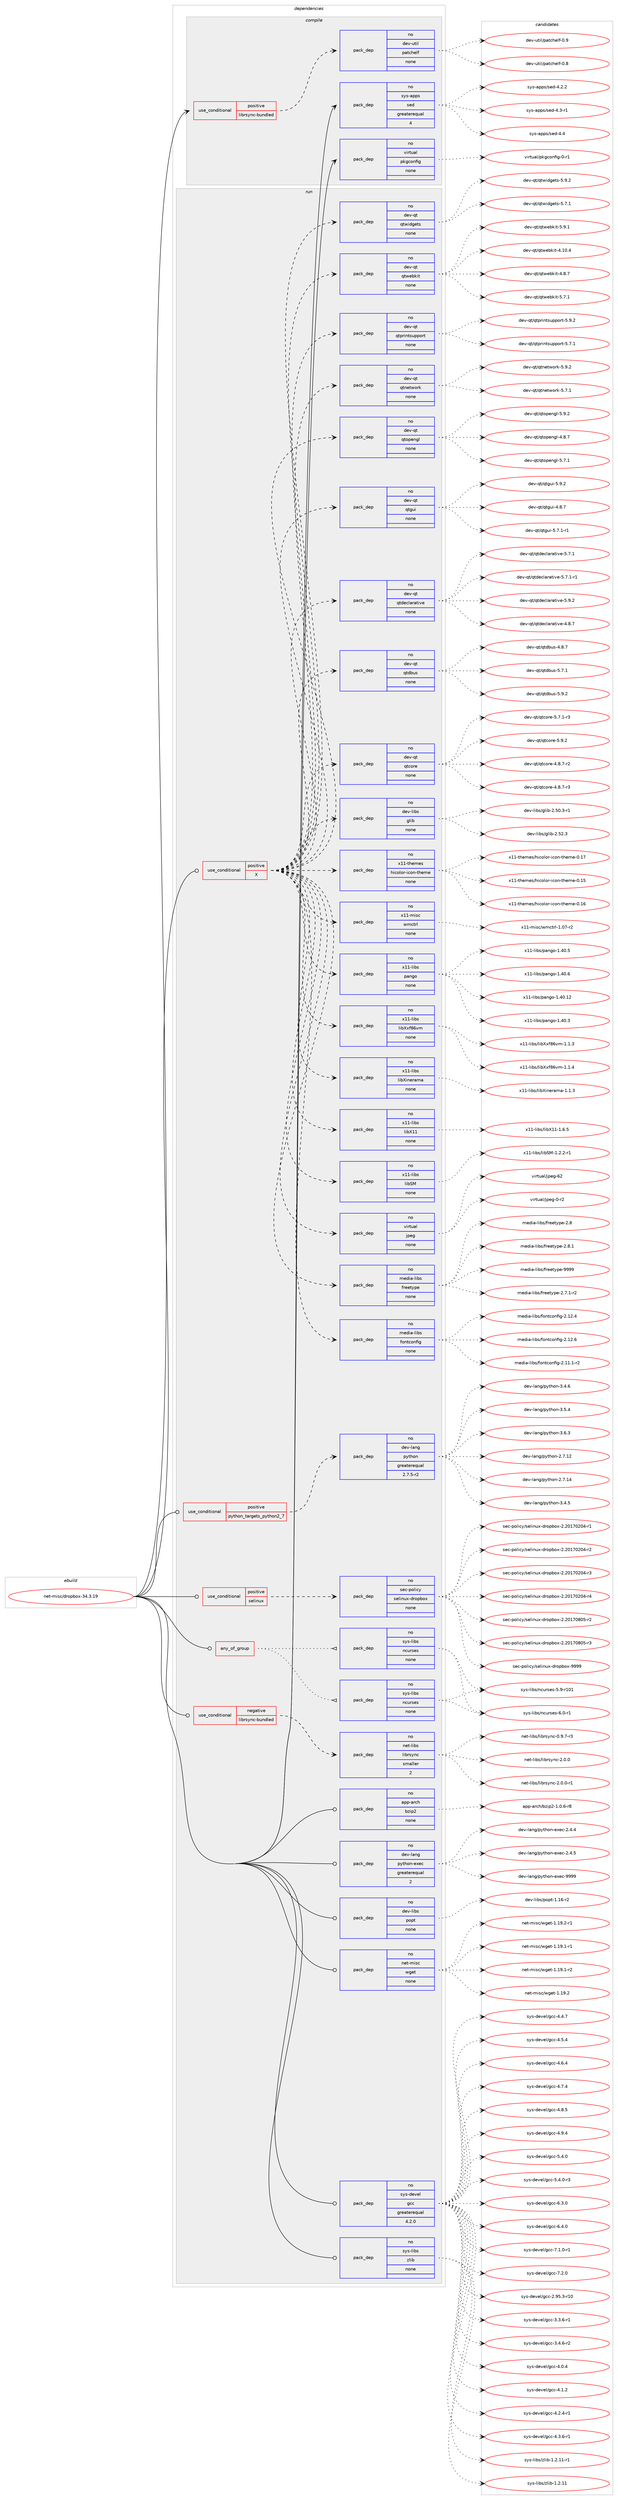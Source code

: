 digraph prolog {

# *************
# Graph options
# *************

newrank=true;
concentrate=true;
compound=true;
graph [rankdir=LR,fontname=Helvetica,fontsize=10,ranksep=1.5];#, ranksep=2.5, nodesep=0.2];
edge  [arrowhead=vee];
node  [fontname=Helvetica,fontsize=10];

# **********
# The ebuild
# **********

subgraph cluster_leftcol {
color=gray;
rank=same;
label=<<i>ebuild</i>>;
id [label="net-misc/dropbox-34.3.19", color=red, width=4, href="../net-misc/dropbox-34.3.19.svg"];
}

# ****************
# The dependencies
# ****************

subgraph cluster_midcol {
color=gray;
label=<<i>dependencies</i>>;
subgraph cluster_compile {
fillcolor="#eeeeee";
style=filled;
label=<<i>compile</i>>;
subgraph cond105284 {
dependency424917 [label=<<TABLE BORDER="0" CELLBORDER="1" CELLSPACING="0" CELLPADDING="4"><TR><TD ROWSPAN="3" CELLPADDING="10">use_conditional</TD></TR><TR><TD>positive</TD></TR><TR><TD>librsync-bundled</TD></TR></TABLE>>, shape=none, color=red];
subgraph pack312447 {
dependency424918 [label=<<TABLE BORDER="0" CELLBORDER="1" CELLSPACING="0" CELLPADDING="4" WIDTH="220"><TR><TD ROWSPAN="6" CELLPADDING="30">pack_dep</TD></TR><TR><TD WIDTH="110">no</TD></TR><TR><TD>dev-util</TD></TR><TR><TD>patchelf</TD></TR><TR><TD>none</TD></TR><TR><TD></TD></TR></TABLE>>, shape=none, color=blue];
}
dependency424917:e -> dependency424918:w [weight=20,style="dashed",arrowhead="vee"];
}
id:e -> dependency424917:w [weight=20,style="solid",arrowhead="vee"];
subgraph pack312448 {
dependency424919 [label=<<TABLE BORDER="0" CELLBORDER="1" CELLSPACING="0" CELLPADDING="4" WIDTH="220"><TR><TD ROWSPAN="6" CELLPADDING="30">pack_dep</TD></TR><TR><TD WIDTH="110">no</TD></TR><TR><TD>sys-apps</TD></TR><TR><TD>sed</TD></TR><TR><TD>greaterequal</TD></TR><TR><TD>4</TD></TR></TABLE>>, shape=none, color=blue];
}
id:e -> dependency424919:w [weight=20,style="solid",arrowhead="vee"];
subgraph pack312449 {
dependency424920 [label=<<TABLE BORDER="0" CELLBORDER="1" CELLSPACING="0" CELLPADDING="4" WIDTH="220"><TR><TD ROWSPAN="6" CELLPADDING="30">pack_dep</TD></TR><TR><TD WIDTH="110">no</TD></TR><TR><TD>virtual</TD></TR><TR><TD>pkgconfig</TD></TR><TR><TD>none</TD></TR><TR><TD></TD></TR></TABLE>>, shape=none, color=blue];
}
id:e -> dependency424920:w [weight=20,style="solid",arrowhead="vee"];
}
subgraph cluster_compileandrun {
fillcolor="#eeeeee";
style=filled;
label=<<i>compile and run</i>>;
}
subgraph cluster_run {
fillcolor="#eeeeee";
style=filled;
label=<<i>run</i>>;
subgraph any6993 {
dependency424921 [label=<<TABLE BORDER="0" CELLBORDER="1" CELLSPACING="0" CELLPADDING="4"><TR><TD CELLPADDING="10">any_of_group</TD></TR></TABLE>>, shape=none, color=red];subgraph pack312450 {
dependency424922 [label=<<TABLE BORDER="0" CELLBORDER="1" CELLSPACING="0" CELLPADDING="4" WIDTH="220"><TR><TD ROWSPAN="6" CELLPADDING="30">pack_dep</TD></TR><TR><TD WIDTH="110">no</TD></TR><TR><TD>sys-libs</TD></TR><TR><TD>ncurses</TD></TR><TR><TD>none</TD></TR><TR><TD></TD></TR></TABLE>>, shape=none, color=blue];
}
dependency424921:e -> dependency424922:w [weight=20,style="dotted",arrowhead="oinv"];
subgraph pack312451 {
dependency424923 [label=<<TABLE BORDER="0" CELLBORDER="1" CELLSPACING="0" CELLPADDING="4" WIDTH="220"><TR><TD ROWSPAN="6" CELLPADDING="30">pack_dep</TD></TR><TR><TD WIDTH="110">no</TD></TR><TR><TD>sys-libs</TD></TR><TR><TD>ncurses</TD></TR><TR><TD>none</TD></TR><TR><TD></TD></TR></TABLE>>, shape=none, color=blue];
}
dependency424921:e -> dependency424923:w [weight=20,style="dotted",arrowhead="oinv"];
}
id:e -> dependency424921:w [weight=20,style="solid",arrowhead="odot"];
subgraph cond105285 {
dependency424924 [label=<<TABLE BORDER="0" CELLBORDER="1" CELLSPACING="0" CELLPADDING="4"><TR><TD ROWSPAN="3" CELLPADDING="10">use_conditional</TD></TR><TR><TD>negative</TD></TR><TR><TD>librsync-bundled</TD></TR></TABLE>>, shape=none, color=red];
subgraph pack312452 {
dependency424925 [label=<<TABLE BORDER="0" CELLBORDER="1" CELLSPACING="0" CELLPADDING="4" WIDTH="220"><TR><TD ROWSPAN="6" CELLPADDING="30">pack_dep</TD></TR><TR><TD WIDTH="110">no</TD></TR><TR><TD>net-libs</TD></TR><TR><TD>librsync</TD></TR><TR><TD>smaller</TD></TR><TR><TD>2</TD></TR></TABLE>>, shape=none, color=blue];
}
dependency424924:e -> dependency424925:w [weight=20,style="dashed",arrowhead="vee"];
}
id:e -> dependency424924:w [weight=20,style="solid",arrowhead="odot"];
subgraph cond105286 {
dependency424926 [label=<<TABLE BORDER="0" CELLBORDER="1" CELLSPACING="0" CELLPADDING="4"><TR><TD ROWSPAN="3" CELLPADDING="10">use_conditional</TD></TR><TR><TD>positive</TD></TR><TR><TD>X</TD></TR></TABLE>>, shape=none, color=red];
subgraph pack312453 {
dependency424927 [label=<<TABLE BORDER="0" CELLBORDER="1" CELLSPACING="0" CELLPADDING="4" WIDTH="220"><TR><TD ROWSPAN="6" CELLPADDING="30">pack_dep</TD></TR><TR><TD WIDTH="110">no</TD></TR><TR><TD>dev-libs</TD></TR><TR><TD>glib</TD></TR><TR><TD>none</TD></TR><TR><TD></TD></TR></TABLE>>, shape=none, color=blue];
}
dependency424926:e -> dependency424927:w [weight=20,style="dashed",arrowhead="vee"];
subgraph pack312454 {
dependency424928 [label=<<TABLE BORDER="0" CELLBORDER="1" CELLSPACING="0" CELLPADDING="4" WIDTH="220"><TR><TD ROWSPAN="6" CELLPADDING="30">pack_dep</TD></TR><TR><TD WIDTH="110">no</TD></TR><TR><TD>dev-qt</TD></TR><TR><TD>qtcore</TD></TR><TR><TD>none</TD></TR><TR><TD></TD></TR></TABLE>>, shape=none, color=blue];
}
dependency424926:e -> dependency424928:w [weight=20,style="dashed",arrowhead="vee"];
subgraph pack312455 {
dependency424929 [label=<<TABLE BORDER="0" CELLBORDER="1" CELLSPACING="0" CELLPADDING="4" WIDTH="220"><TR><TD ROWSPAN="6" CELLPADDING="30">pack_dep</TD></TR><TR><TD WIDTH="110">no</TD></TR><TR><TD>dev-qt</TD></TR><TR><TD>qtdbus</TD></TR><TR><TD>none</TD></TR><TR><TD></TD></TR></TABLE>>, shape=none, color=blue];
}
dependency424926:e -> dependency424929:w [weight=20,style="dashed",arrowhead="vee"];
subgraph pack312456 {
dependency424930 [label=<<TABLE BORDER="0" CELLBORDER="1" CELLSPACING="0" CELLPADDING="4" WIDTH="220"><TR><TD ROWSPAN="6" CELLPADDING="30">pack_dep</TD></TR><TR><TD WIDTH="110">no</TD></TR><TR><TD>dev-qt</TD></TR><TR><TD>qtdeclarative</TD></TR><TR><TD>none</TD></TR><TR><TD></TD></TR></TABLE>>, shape=none, color=blue];
}
dependency424926:e -> dependency424930:w [weight=20,style="dashed",arrowhead="vee"];
subgraph pack312457 {
dependency424931 [label=<<TABLE BORDER="0" CELLBORDER="1" CELLSPACING="0" CELLPADDING="4" WIDTH="220"><TR><TD ROWSPAN="6" CELLPADDING="30">pack_dep</TD></TR><TR><TD WIDTH="110">no</TD></TR><TR><TD>dev-qt</TD></TR><TR><TD>qtgui</TD></TR><TR><TD>none</TD></TR><TR><TD></TD></TR></TABLE>>, shape=none, color=blue];
}
dependency424926:e -> dependency424931:w [weight=20,style="dashed",arrowhead="vee"];
subgraph pack312458 {
dependency424932 [label=<<TABLE BORDER="0" CELLBORDER="1" CELLSPACING="0" CELLPADDING="4" WIDTH="220"><TR><TD ROWSPAN="6" CELLPADDING="30">pack_dep</TD></TR><TR><TD WIDTH="110">no</TD></TR><TR><TD>dev-qt</TD></TR><TR><TD>qtopengl</TD></TR><TR><TD>none</TD></TR><TR><TD></TD></TR></TABLE>>, shape=none, color=blue];
}
dependency424926:e -> dependency424932:w [weight=20,style="dashed",arrowhead="vee"];
subgraph pack312459 {
dependency424933 [label=<<TABLE BORDER="0" CELLBORDER="1" CELLSPACING="0" CELLPADDING="4" WIDTH="220"><TR><TD ROWSPAN="6" CELLPADDING="30">pack_dep</TD></TR><TR><TD WIDTH="110">no</TD></TR><TR><TD>dev-qt</TD></TR><TR><TD>qtnetwork</TD></TR><TR><TD>none</TD></TR><TR><TD></TD></TR></TABLE>>, shape=none, color=blue];
}
dependency424926:e -> dependency424933:w [weight=20,style="dashed",arrowhead="vee"];
subgraph pack312460 {
dependency424934 [label=<<TABLE BORDER="0" CELLBORDER="1" CELLSPACING="0" CELLPADDING="4" WIDTH="220"><TR><TD ROWSPAN="6" CELLPADDING="30">pack_dep</TD></TR><TR><TD WIDTH="110">no</TD></TR><TR><TD>dev-qt</TD></TR><TR><TD>qtprintsupport</TD></TR><TR><TD>none</TD></TR><TR><TD></TD></TR></TABLE>>, shape=none, color=blue];
}
dependency424926:e -> dependency424934:w [weight=20,style="dashed",arrowhead="vee"];
subgraph pack312461 {
dependency424935 [label=<<TABLE BORDER="0" CELLBORDER="1" CELLSPACING="0" CELLPADDING="4" WIDTH="220"><TR><TD ROWSPAN="6" CELLPADDING="30">pack_dep</TD></TR><TR><TD WIDTH="110">no</TD></TR><TR><TD>dev-qt</TD></TR><TR><TD>qtwebkit</TD></TR><TR><TD>none</TD></TR><TR><TD></TD></TR></TABLE>>, shape=none, color=blue];
}
dependency424926:e -> dependency424935:w [weight=20,style="dashed",arrowhead="vee"];
subgraph pack312462 {
dependency424936 [label=<<TABLE BORDER="0" CELLBORDER="1" CELLSPACING="0" CELLPADDING="4" WIDTH="220"><TR><TD ROWSPAN="6" CELLPADDING="30">pack_dep</TD></TR><TR><TD WIDTH="110">no</TD></TR><TR><TD>dev-qt</TD></TR><TR><TD>qtwidgets</TD></TR><TR><TD>none</TD></TR><TR><TD></TD></TR></TABLE>>, shape=none, color=blue];
}
dependency424926:e -> dependency424936:w [weight=20,style="dashed",arrowhead="vee"];
subgraph pack312463 {
dependency424937 [label=<<TABLE BORDER="0" CELLBORDER="1" CELLSPACING="0" CELLPADDING="4" WIDTH="220"><TR><TD ROWSPAN="6" CELLPADDING="30">pack_dep</TD></TR><TR><TD WIDTH="110">no</TD></TR><TR><TD>media-libs</TD></TR><TR><TD>fontconfig</TD></TR><TR><TD>none</TD></TR><TR><TD></TD></TR></TABLE>>, shape=none, color=blue];
}
dependency424926:e -> dependency424937:w [weight=20,style="dashed",arrowhead="vee"];
subgraph pack312464 {
dependency424938 [label=<<TABLE BORDER="0" CELLBORDER="1" CELLSPACING="0" CELLPADDING="4" WIDTH="220"><TR><TD ROWSPAN="6" CELLPADDING="30">pack_dep</TD></TR><TR><TD WIDTH="110">no</TD></TR><TR><TD>media-libs</TD></TR><TR><TD>freetype</TD></TR><TR><TD>none</TD></TR><TR><TD></TD></TR></TABLE>>, shape=none, color=blue];
}
dependency424926:e -> dependency424938:w [weight=20,style="dashed",arrowhead="vee"];
subgraph pack312465 {
dependency424939 [label=<<TABLE BORDER="0" CELLBORDER="1" CELLSPACING="0" CELLPADDING="4" WIDTH="220"><TR><TD ROWSPAN="6" CELLPADDING="30">pack_dep</TD></TR><TR><TD WIDTH="110">no</TD></TR><TR><TD>virtual</TD></TR><TR><TD>jpeg</TD></TR><TR><TD>none</TD></TR><TR><TD></TD></TR></TABLE>>, shape=none, color=blue];
}
dependency424926:e -> dependency424939:w [weight=20,style="dashed",arrowhead="vee"];
subgraph pack312466 {
dependency424940 [label=<<TABLE BORDER="0" CELLBORDER="1" CELLSPACING="0" CELLPADDING="4" WIDTH="220"><TR><TD ROWSPAN="6" CELLPADDING="30">pack_dep</TD></TR><TR><TD WIDTH="110">no</TD></TR><TR><TD>x11-libs</TD></TR><TR><TD>libSM</TD></TR><TR><TD>none</TD></TR><TR><TD></TD></TR></TABLE>>, shape=none, color=blue];
}
dependency424926:e -> dependency424940:w [weight=20,style="dashed",arrowhead="vee"];
subgraph pack312467 {
dependency424941 [label=<<TABLE BORDER="0" CELLBORDER="1" CELLSPACING="0" CELLPADDING="4" WIDTH="220"><TR><TD ROWSPAN="6" CELLPADDING="30">pack_dep</TD></TR><TR><TD WIDTH="110">no</TD></TR><TR><TD>x11-libs</TD></TR><TR><TD>libX11</TD></TR><TR><TD>none</TD></TR><TR><TD></TD></TR></TABLE>>, shape=none, color=blue];
}
dependency424926:e -> dependency424941:w [weight=20,style="dashed",arrowhead="vee"];
subgraph pack312468 {
dependency424942 [label=<<TABLE BORDER="0" CELLBORDER="1" CELLSPACING="0" CELLPADDING="4" WIDTH="220"><TR><TD ROWSPAN="6" CELLPADDING="30">pack_dep</TD></TR><TR><TD WIDTH="110">no</TD></TR><TR><TD>x11-libs</TD></TR><TR><TD>libXinerama</TD></TR><TR><TD>none</TD></TR><TR><TD></TD></TR></TABLE>>, shape=none, color=blue];
}
dependency424926:e -> dependency424942:w [weight=20,style="dashed",arrowhead="vee"];
subgraph pack312469 {
dependency424943 [label=<<TABLE BORDER="0" CELLBORDER="1" CELLSPACING="0" CELLPADDING="4" WIDTH="220"><TR><TD ROWSPAN="6" CELLPADDING="30">pack_dep</TD></TR><TR><TD WIDTH="110">no</TD></TR><TR><TD>x11-libs</TD></TR><TR><TD>libXxf86vm</TD></TR><TR><TD>none</TD></TR><TR><TD></TD></TR></TABLE>>, shape=none, color=blue];
}
dependency424926:e -> dependency424943:w [weight=20,style="dashed",arrowhead="vee"];
subgraph pack312470 {
dependency424944 [label=<<TABLE BORDER="0" CELLBORDER="1" CELLSPACING="0" CELLPADDING="4" WIDTH="220"><TR><TD ROWSPAN="6" CELLPADDING="30">pack_dep</TD></TR><TR><TD WIDTH="110">no</TD></TR><TR><TD>x11-libs</TD></TR><TR><TD>pango</TD></TR><TR><TD>none</TD></TR><TR><TD></TD></TR></TABLE>>, shape=none, color=blue];
}
dependency424926:e -> dependency424944:w [weight=20,style="dashed",arrowhead="vee"];
subgraph pack312471 {
dependency424945 [label=<<TABLE BORDER="0" CELLBORDER="1" CELLSPACING="0" CELLPADDING="4" WIDTH="220"><TR><TD ROWSPAN="6" CELLPADDING="30">pack_dep</TD></TR><TR><TD WIDTH="110">no</TD></TR><TR><TD>x11-misc</TD></TR><TR><TD>wmctrl</TD></TR><TR><TD>none</TD></TR><TR><TD></TD></TR></TABLE>>, shape=none, color=blue];
}
dependency424926:e -> dependency424945:w [weight=20,style="dashed",arrowhead="vee"];
subgraph pack312472 {
dependency424946 [label=<<TABLE BORDER="0" CELLBORDER="1" CELLSPACING="0" CELLPADDING="4" WIDTH="220"><TR><TD ROWSPAN="6" CELLPADDING="30">pack_dep</TD></TR><TR><TD WIDTH="110">no</TD></TR><TR><TD>x11-themes</TD></TR><TR><TD>hicolor-icon-theme</TD></TR><TR><TD>none</TD></TR><TR><TD></TD></TR></TABLE>>, shape=none, color=blue];
}
dependency424926:e -> dependency424946:w [weight=20,style="dashed",arrowhead="vee"];
}
id:e -> dependency424926:w [weight=20,style="solid",arrowhead="odot"];
subgraph cond105287 {
dependency424947 [label=<<TABLE BORDER="0" CELLBORDER="1" CELLSPACING="0" CELLPADDING="4"><TR><TD ROWSPAN="3" CELLPADDING="10">use_conditional</TD></TR><TR><TD>positive</TD></TR><TR><TD>python_targets_python2_7</TD></TR></TABLE>>, shape=none, color=red];
subgraph pack312473 {
dependency424948 [label=<<TABLE BORDER="0" CELLBORDER="1" CELLSPACING="0" CELLPADDING="4" WIDTH="220"><TR><TD ROWSPAN="6" CELLPADDING="30">pack_dep</TD></TR><TR><TD WIDTH="110">no</TD></TR><TR><TD>dev-lang</TD></TR><TR><TD>python</TD></TR><TR><TD>greaterequal</TD></TR><TR><TD>2.7.5-r2</TD></TR></TABLE>>, shape=none, color=blue];
}
dependency424947:e -> dependency424948:w [weight=20,style="dashed",arrowhead="vee"];
}
id:e -> dependency424947:w [weight=20,style="solid",arrowhead="odot"];
subgraph cond105288 {
dependency424949 [label=<<TABLE BORDER="0" CELLBORDER="1" CELLSPACING="0" CELLPADDING="4"><TR><TD ROWSPAN="3" CELLPADDING="10">use_conditional</TD></TR><TR><TD>positive</TD></TR><TR><TD>selinux</TD></TR></TABLE>>, shape=none, color=red];
subgraph pack312474 {
dependency424950 [label=<<TABLE BORDER="0" CELLBORDER="1" CELLSPACING="0" CELLPADDING="4" WIDTH="220"><TR><TD ROWSPAN="6" CELLPADDING="30">pack_dep</TD></TR><TR><TD WIDTH="110">no</TD></TR><TR><TD>sec-policy</TD></TR><TR><TD>selinux-dropbox</TD></TR><TR><TD>none</TD></TR><TR><TD></TD></TR></TABLE>>, shape=none, color=blue];
}
dependency424949:e -> dependency424950:w [weight=20,style="dashed",arrowhead="vee"];
}
id:e -> dependency424949:w [weight=20,style="solid",arrowhead="odot"];
subgraph pack312475 {
dependency424951 [label=<<TABLE BORDER="0" CELLBORDER="1" CELLSPACING="0" CELLPADDING="4" WIDTH="220"><TR><TD ROWSPAN="6" CELLPADDING="30">pack_dep</TD></TR><TR><TD WIDTH="110">no</TD></TR><TR><TD>app-arch</TD></TR><TR><TD>bzip2</TD></TR><TR><TD>none</TD></TR><TR><TD></TD></TR></TABLE>>, shape=none, color=blue];
}
id:e -> dependency424951:w [weight=20,style="solid",arrowhead="odot"];
subgraph pack312476 {
dependency424952 [label=<<TABLE BORDER="0" CELLBORDER="1" CELLSPACING="0" CELLPADDING="4" WIDTH="220"><TR><TD ROWSPAN="6" CELLPADDING="30">pack_dep</TD></TR><TR><TD WIDTH="110">no</TD></TR><TR><TD>dev-lang</TD></TR><TR><TD>python-exec</TD></TR><TR><TD>greaterequal</TD></TR><TR><TD>2</TD></TR></TABLE>>, shape=none, color=blue];
}
id:e -> dependency424952:w [weight=20,style="solid",arrowhead="odot"];
subgraph pack312477 {
dependency424953 [label=<<TABLE BORDER="0" CELLBORDER="1" CELLSPACING="0" CELLPADDING="4" WIDTH="220"><TR><TD ROWSPAN="6" CELLPADDING="30">pack_dep</TD></TR><TR><TD WIDTH="110">no</TD></TR><TR><TD>dev-libs</TD></TR><TR><TD>popt</TD></TR><TR><TD>none</TD></TR><TR><TD></TD></TR></TABLE>>, shape=none, color=blue];
}
id:e -> dependency424953:w [weight=20,style="solid",arrowhead="odot"];
subgraph pack312478 {
dependency424954 [label=<<TABLE BORDER="0" CELLBORDER="1" CELLSPACING="0" CELLPADDING="4" WIDTH="220"><TR><TD ROWSPAN="6" CELLPADDING="30">pack_dep</TD></TR><TR><TD WIDTH="110">no</TD></TR><TR><TD>net-misc</TD></TR><TR><TD>wget</TD></TR><TR><TD>none</TD></TR><TR><TD></TD></TR></TABLE>>, shape=none, color=blue];
}
id:e -> dependency424954:w [weight=20,style="solid",arrowhead="odot"];
subgraph pack312479 {
dependency424955 [label=<<TABLE BORDER="0" CELLBORDER="1" CELLSPACING="0" CELLPADDING="4" WIDTH="220"><TR><TD ROWSPAN="6" CELLPADDING="30">pack_dep</TD></TR><TR><TD WIDTH="110">no</TD></TR><TR><TD>sys-devel</TD></TR><TR><TD>gcc</TD></TR><TR><TD>greaterequal</TD></TR><TR><TD>4.2.0</TD></TR></TABLE>>, shape=none, color=blue];
}
id:e -> dependency424955:w [weight=20,style="solid",arrowhead="odot"];
subgraph pack312480 {
dependency424956 [label=<<TABLE BORDER="0" CELLBORDER="1" CELLSPACING="0" CELLPADDING="4" WIDTH="220"><TR><TD ROWSPAN="6" CELLPADDING="30">pack_dep</TD></TR><TR><TD WIDTH="110">no</TD></TR><TR><TD>sys-libs</TD></TR><TR><TD>zlib</TD></TR><TR><TD>none</TD></TR><TR><TD></TD></TR></TABLE>>, shape=none, color=blue];
}
id:e -> dependency424956:w [weight=20,style="solid",arrowhead="odot"];
}
}

# **************
# The candidates
# **************

subgraph cluster_choices {
rank=same;
color=gray;
label=<<i>candidates</i>>;

subgraph choice312447 {
color=black;
nodesep=1;
choice1001011184511711610510847112971169910410110810245484656 [label="dev-util/patchelf-0.8", color=red, width=4,href="../dev-util/patchelf-0.8.svg"];
choice1001011184511711610510847112971169910410110810245484657 [label="dev-util/patchelf-0.9", color=red, width=4,href="../dev-util/patchelf-0.9.svg"];
dependency424918:e -> choice1001011184511711610510847112971169910410110810245484656:w [style=dotted,weight="100"];
dependency424918:e -> choice1001011184511711610510847112971169910410110810245484657:w [style=dotted,weight="100"];
}
subgraph choice312448 {
color=black;
nodesep=1;
choice115121115459711211211547115101100455246504650 [label="sys-apps/sed-4.2.2", color=red, width=4,href="../sys-apps/sed-4.2.2.svg"];
choice115121115459711211211547115101100455246514511449 [label="sys-apps/sed-4.3-r1", color=red, width=4,href="../sys-apps/sed-4.3-r1.svg"];
choice11512111545971121121154711510110045524652 [label="sys-apps/sed-4.4", color=red, width=4,href="../sys-apps/sed-4.4.svg"];
dependency424919:e -> choice115121115459711211211547115101100455246504650:w [style=dotted,weight="100"];
dependency424919:e -> choice115121115459711211211547115101100455246514511449:w [style=dotted,weight="100"];
dependency424919:e -> choice11512111545971121121154711510110045524652:w [style=dotted,weight="100"];
}
subgraph choice312449 {
color=black;
nodesep=1;
choice11810511411611797108471121071039911111010210510345484511449 [label="virtual/pkgconfig-0-r1", color=red, width=4,href="../virtual/pkgconfig-0-r1.svg"];
dependency424920:e -> choice11810511411611797108471121071039911111010210510345484511449:w [style=dotted,weight="100"];
}
subgraph choice312450 {
color=black;
nodesep=1;
choice115121115451081059811547110991171141151011154553465745114494849 [label="sys-libs/ncurses-5.9-r101", color=red, width=4,href="../sys-libs/ncurses-5.9-r101.svg"];
choice11512111545108105981154711099117114115101115455446484511449 [label="sys-libs/ncurses-6.0-r1", color=red, width=4,href="../sys-libs/ncurses-6.0-r1.svg"];
dependency424922:e -> choice115121115451081059811547110991171141151011154553465745114494849:w [style=dotted,weight="100"];
dependency424922:e -> choice11512111545108105981154711099117114115101115455446484511449:w [style=dotted,weight="100"];
}
subgraph choice312451 {
color=black;
nodesep=1;
choice115121115451081059811547110991171141151011154553465745114494849 [label="sys-libs/ncurses-5.9-r101", color=red, width=4,href="../sys-libs/ncurses-5.9-r101.svg"];
choice11512111545108105981154711099117114115101115455446484511449 [label="sys-libs/ncurses-6.0-r1", color=red, width=4,href="../sys-libs/ncurses-6.0-r1.svg"];
dependency424923:e -> choice115121115451081059811547110991171141151011154553465745114494849:w [style=dotted,weight="100"];
dependency424923:e -> choice11512111545108105981154711099117114115101115455446484511449:w [style=dotted,weight="100"];
}
subgraph choice312452 {
color=black;
nodesep=1;
choice11010111645108105981154710810598114115121110994548465746554511451 [label="net-libs/librsync-0.9.7-r3", color=red, width=4,href="../net-libs/librsync-0.9.7-r3.svg"];
choice1101011164510810598115471081059811411512111099455046484648 [label="net-libs/librsync-2.0.0", color=red, width=4,href="../net-libs/librsync-2.0.0.svg"];
choice11010111645108105981154710810598114115121110994550464846484511449 [label="net-libs/librsync-2.0.0-r1", color=red, width=4,href="../net-libs/librsync-2.0.0-r1.svg"];
dependency424925:e -> choice11010111645108105981154710810598114115121110994548465746554511451:w [style=dotted,weight="100"];
dependency424925:e -> choice1101011164510810598115471081059811411512111099455046484648:w [style=dotted,weight="100"];
dependency424925:e -> choice11010111645108105981154710810598114115121110994550464846484511449:w [style=dotted,weight="100"];
}
subgraph choice312453 {
color=black;
nodesep=1;
choice10010111845108105981154710310810598455046534846514511449 [label="dev-libs/glib-2.50.3-r1", color=red, width=4,href="../dev-libs/glib-2.50.3-r1.svg"];
choice1001011184510810598115471031081059845504653504651 [label="dev-libs/glib-2.52.3", color=red, width=4,href="../dev-libs/glib-2.52.3.svg"];
dependency424927:e -> choice10010111845108105981154710310810598455046534846514511449:w [style=dotted,weight="100"];
dependency424927:e -> choice1001011184510810598115471031081059845504653504651:w [style=dotted,weight="100"];
}
subgraph choice312454 {
color=black;
nodesep=1;
choice1001011184511311647113116991111141014552465646554511450 [label="dev-qt/qtcore-4.8.7-r2", color=red, width=4,href="../dev-qt/qtcore-4.8.7-r2.svg"];
choice1001011184511311647113116991111141014552465646554511451 [label="dev-qt/qtcore-4.8.7-r3", color=red, width=4,href="../dev-qt/qtcore-4.8.7-r3.svg"];
choice1001011184511311647113116991111141014553465546494511451 [label="dev-qt/qtcore-5.7.1-r3", color=red, width=4,href="../dev-qt/qtcore-5.7.1-r3.svg"];
choice100101118451131164711311699111114101455346574650 [label="dev-qt/qtcore-5.9.2", color=red, width=4,href="../dev-qt/qtcore-5.9.2.svg"];
dependency424928:e -> choice1001011184511311647113116991111141014552465646554511450:w [style=dotted,weight="100"];
dependency424928:e -> choice1001011184511311647113116991111141014552465646554511451:w [style=dotted,weight="100"];
dependency424928:e -> choice1001011184511311647113116991111141014553465546494511451:w [style=dotted,weight="100"];
dependency424928:e -> choice100101118451131164711311699111114101455346574650:w [style=dotted,weight="100"];
}
subgraph choice312455 {
color=black;
nodesep=1;
choice100101118451131164711311610098117115455246564655 [label="dev-qt/qtdbus-4.8.7", color=red, width=4,href="../dev-qt/qtdbus-4.8.7.svg"];
choice100101118451131164711311610098117115455346554649 [label="dev-qt/qtdbus-5.7.1", color=red, width=4,href="../dev-qt/qtdbus-5.7.1.svg"];
choice100101118451131164711311610098117115455346574650 [label="dev-qt/qtdbus-5.9.2", color=red, width=4,href="../dev-qt/qtdbus-5.9.2.svg"];
dependency424929:e -> choice100101118451131164711311610098117115455246564655:w [style=dotted,weight="100"];
dependency424929:e -> choice100101118451131164711311610098117115455346554649:w [style=dotted,weight="100"];
dependency424929:e -> choice100101118451131164711311610098117115455346574650:w [style=dotted,weight="100"];
}
subgraph choice312456 {
color=black;
nodesep=1;
choice1001011184511311647113116100101991089711497116105118101455246564655 [label="dev-qt/qtdeclarative-4.8.7", color=red, width=4,href="../dev-qt/qtdeclarative-4.8.7.svg"];
choice1001011184511311647113116100101991089711497116105118101455346554649 [label="dev-qt/qtdeclarative-5.7.1", color=red, width=4,href="../dev-qt/qtdeclarative-5.7.1.svg"];
choice10010111845113116471131161001019910897114971161051181014553465546494511449 [label="dev-qt/qtdeclarative-5.7.1-r1", color=red, width=4,href="../dev-qt/qtdeclarative-5.7.1-r1.svg"];
choice1001011184511311647113116100101991089711497116105118101455346574650 [label="dev-qt/qtdeclarative-5.9.2", color=red, width=4,href="../dev-qt/qtdeclarative-5.9.2.svg"];
dependency424930:e -> choice1001011184511311647113116100101991089711497116105118101455246564655:w [style=dotted,weight="100"];
dependency424930:e -> choice1001011184511311647113116100101991089711497116105118101455346554649:w [style=dotted,weight="100"];
dependency424930:e -> choice10010111845113116471131161001019910897114971161051181014553465546494511449:w [style=dotted,weight="100"];
dependency424930:e -> choice1001011184511311647113116100101991089711497116105118101455346574650:w [style=dotted,weight="100"];
}
subgraph choice312457 {
color=black;
nodesep=1;
choice1001011184511311647113116103117105455246564655 [label="dev-qt/qtgui-4.8.7", color=red, width=4,href="../dev-qt/qtgui-4.8.7.svg"];
choice10010111845113116471131161031171054553465546494511449 [label="dev-qt/qtgui-5.7.1-r1", color=red, width=4,href="../dev-qt/qtgui-5.7.1-r1.svg"];
choice1001011184511311647113116103117105455346574650 [label="dev-qt/qtgui-5.9.2", color=red, width=4,href="../dev-qt/qtgui-5.9.2.svg"];
dependency424931:e -> choice1001011184511311647113116103117105455246564655:w [style=dotted,weight="100"];
dependency424931:e -> choice10010111845113116471131161031171054553465546494511449:w [style=dotted,weight="100"];
dependency424931:e -> choice1001011184511311647113116103117105455346574650:w [style=dotted,weight="100"];
}
subgraph choice312458 {
color=black;
nodesep=1;
choice1001011184511311647113116111112101110103108455246564655 [label="dev-qt/qtopengl-4.8.7", color=red, width=4,href="../dev-qt/qtopengl-4.8.7.svg"];
choice1001011184511311647113116111112101110103108455346554649 [label="dev-qt/qtopengl-5.7.1", color=red, width=4,href="../dev-qt/qtopengl-5.7.1.svg"];
choice1001011184511311647113116111112101110103108455346574650 [label="dev-qt/qtopengl-5.9.2", color=red, width=4,href="../dev-qt/qtopengl-5.9.2.svg"];
dependency424932:e -> choice1001011184511311647113116111112101110103108455246564655:w [style=dotted,weight="100"];
dependency424932:e -> choice1001011184511311647113116111112101110103108455346554649:w [style=dotted,weight="100"];
dependency424932:e -> choice1001011184511311647113116111112101110103108455346574650:w [style=dotted,weight="100"];
}
subgraph choice312459 {
color=black;
nodesep=1;
choice1001011184511311647113116110101116119111114107455346554649 [label="dev-qt/qtnetwork-5.7.1", color=red, width=4,href="../dev-qt/qtnetwork-5.7.1.svg"];
choice1001011184511311647113116110101116119111114107455346574650 [label="dev-qt/qtnetwork-5.9.2", color=red, width=4,href="../dev-qt/qtnetwork-5.9.2.svg"];
dependency424933:e -> choice1001011184511311647113116110101116119111114107455346554649:w [style=dotted,weight="100"];
dependency424933:e -> choice1001011184511311647113116110101116119111114107455346574650:w [style=dotted,weight="100"];
}
subgraph choice312460 {
color=black;
nodesep=1;
choice1001011184511311647113116112114105110116115117112112111114116455346554649 [label="dev-qt/qtprintsupport-5.7.1", color=red, width=4,href="../dev-qt/qtprintsupport-5.7.1.svg"];
choice1001011184511311647113116112114105110116115117112112111114116455346574650 [label="dev-qt/qtprintsupport-5.9.2", color=red, width=4,href="../dev-qt/qtprintsupport-5.9.2.svg"];
dependency424934:e -> choice1001011184511311647113116112114105110116115117112112111114116455346554649:w [style=dotted,weight="100"];
dependency424934:e -> choice1001011184511311647113116112114105110116115117112112111114116455346574650:w [style=dotted,weight="100"];
}
subgraph choice312461 {
color=black;
nodesep=1;
choice10010111845113116471131161191019810710511645524649484652 [label="dev-qt/qtwebkit-4.10.4", color=red, width=4,href="../dev-qt/qtwebkit-4.10.4.svg"];
choice100101118451131164711311611910198107105116455246564655 [label="dev-qt/qtwebkit-4.8.7", color=red, width=4,href="../dev-qt/qtwebkit-4.8.7.svg"];
choice100101118451131164711311611910198107105116455346554649 [label="dev-qt/qtwebkit-5.7.1", color=red, width=4,href="../dev-qt/qtwebkit-5.7.1.svg"];
choice100101118451131164711311611910198107105116455346574649 [label="dev-qt/qtwebkit-5.9.1", color=red, width=4,href="../dev-qt/qtwebkit-5.9.1.svg"];
dependency424935:e -> choice10010111845113116471131161191019810710511645524649484652:w [style=dotted,weight="100"];
dependency424935:e -> choice100101118451131164711311611910198107105116455246564655:w [style=dotted,weight="100"];
dependency424935:e -> choice100101118451131164711311611910198107105116455346554649:w [style=dotted,weight="100"];
dependency424935:e -> choice100101118451131164711311611910198107105116455346574649:w [style=dotted,weight="100"];
}
subgraph choice312462 {
color=black;
nodesep=1;
choice1001011184511311647113116119105100103101116115455346554649 [label="dev-qt/qtwidgets-5.7.1", color=red, width=4,href="../dev-qt/qtwidgets-5.7.1.svg"];
choice1001011184511311647113116119105100103101116115455346574650 [label="dev-qt/qtwidgets-5.9.2", color=red, width=4,href="../dev-qt/qtwidgets-5.9.2.svg"];
dependency424936:e -> choice1001011184511311647113116119105100103101116115455346554649:w [style=dotted,weight="100"];
dependency424936:e -> choice1001011184511311647113116119105100103101116115455346574650:w [style=dotted,weight="100"];
}
subgraph choice312463 {
color=black;
nodesep=1;
choice1091011001059745108105981154710211111011699111110102105103455046494946494511450 [label="media-libs/fontconfig-2.11.1-r2", color=red, width=4,href="../media-libs/fontconfig-2.11.1-r2.svg"];
choice109101100105974510810598115471021111101169911111010210510345504649504652 [label="media-libs/fontconfig-2.12.4", color=red, width=4,href="../media-libs/fontconfig-2.12.4.svg"];
choice109101100105974510810598115471021111101169911111010210510345504649504654 [label="media-libs/fontconfig-2.12.6", color=red, width=4,href="../media-libs/fontconfig-2.12.6.svg"];
dependency424937:e -> choice1091011001059745108105981154710211111011699111110102105103455046494946494511450:w [style=dotted,weight="100"];
dependency424937:e -> choice109101100105974510810598115471021111101169911111010210510345504649504652:w [style=dotted,weight="100"];
dependency424937:e -> choice109101100105974510810598115471021111101169911111010210510345504649504654:w [style=dotted,weight="100"];
}
subgraph choice312464 {
color=black;
nodesep=1;
choice109101100105974510810598115471021141011011161211121014550465546494511450 [label="media-libs/freetype-2.7.1-r2", color=red, width=4,href="../media-libs/freetype-2.7.1-r2.svg"];
choice1091011001059745108105981154710211410110111612111210145504656 [label="media-libs/freetype-2.8", color=red, width=4,href="../media-libs/freetype-2.8.svg"];
choice10910110010597451081059811547102114101101116121112101455046564649 [label="media-libs/freetype-2.8.1", color=red, width=4,href="../media-libs/freetype-2.8.1.svg"];
choice109101100105974510810598115471021141011011161211121014557575757 [label="media-libs/freetype-9999", color=red, width=4,href="../media-libs/freetype-9999.svg"];
dependency424938:e -> choice109101100105974510810598115471021141011011161211121014550465546494511450:w [style=dotted,weight="100"];
dependency424938:e -> choice1091011001059745108105981154710211410110111612111210145504656:w [style=dotted,weight="100"];
dependency424938:e -> choice10910110010597451081059811547102114101101116121112101455046564649:w [style=dotted,weight="100"];
dependency424938:e -> choice109101100105974510810598115471021141011011161211121014557575757:w [style=dotted,weight="100"];
}
subgraph choice312465 {
color=black;
nodesep=1;
choice118105114116117971084710611210110345484511450 [label="virtual/jpeg-0-r2", color=red, width=4,href="../virtual/jpeg-0-r2.svg"];
choice1181051141161179710847106112101103455450 [label="virtual/jpeg-62", color=red, width=4,href="../virtual/jpeg-62.svg"];
dependency424939:e -> choice118105114116117971084710611210110345484511450:w [style=dotted,weight="100"];
dependency424939:e -> choice1181051141161179710847106112101103455450:w [style=dotted,weight="100"];
}
subgraph choice312466 {
color=black;
nodesep=1;
choice12049494510810598115471081059883774549465046504511449 [label="x11-libs/libSM-1.2.2-r1", color=red, width=4,href="../x11-libs/libSM-1.2.2-r1.svg"];
dependency424940:e -> choice12049494510810598115471081059883774549465046504511449:w [style=dotted,weight="100"];
}
subgraph choice312467 {
color=black;
nodesep=1;
choice120494945108105981154710810598884949454946544653 [label="x11-libs/libX11-1.6.5", color=red, width=4,href="../x11-libs/libX11-1.6.5.svg"];
dependency424941:e -> choice120494945108105981154710810598884949454946544653:w [style=dotted,weight="100"];
}
subgraph choice312468 {
color=black;
nodesep=1;
choice120494945108105981154710810598881051101011149710997454946494651 [label="x11-libs/libXinerama-1.1.3", color=red, width=4,href="../x11-libs/libXinerama-1.1.3.svg"];
dependency424942:e -> choice120494945108105981154710810598881051101011149710997454946494651:w [style=dotted,weight="100"];
}
subgraph choice312469 {
color=black;
nodesep=1;
choice120494945108105981154710810598881201025654118109454946494651 [label="x11-libs/libXxf86vm-1.1.3", color=red, width=4,href="../x11-libs/libXxf86vm-1.1.3.svg"];
choice120494945108105981154710810598881201025654118109454946494652 [label="x11-libs/libXxf86vm-1.1.4", color=red, width=4,href="../x11-libs/libXxf86vm-1.1.4.svg"];
dependency424943:e -> choice120494945108105981154710810598881201025654118109454946494651:w [style=dotted,weight="100"];
dependency424943:e -> choice120494945108105981154710810598881201025654118109454946494652:w [style=dotted,weight="100"];
}
subgraph choice312470 {
color=black;
nodesep=1;
choice1204949451081059811547112971101031114549465248464950 [label="x11-libs/pango-1.40.12", color=red, width=4,href="../x11-libs/pango-1.40.12.svg"];
choice12049494510810598115471129711010311145494652484651 [label="x11-libs/pango-1.40.3", color=red, width=4,href="../x11-libs/pango-1.40.3.svg"];
choice12049494510810598115471129711010311145494652484653 [label="x11-libs/pango-1.40.5", color=red, width=4,href="../x11-libs/pango-1.40.5.svg"];
choice12049494510810598115471129711010311145494652484654 [label="x11-libs/pango-1.40.6", color=red, width=4,href="../x11-libs/pango-1.40.6.svg"];
dependency424944:e -> choice1204949451081059811547112971101031114549465248464950:w [style=dotted,weight="100"];
dependency424944:e -> choice12049494510810598115471129711010311145494652484651:w [style=dotted,weight="100"];
dependency424944:e -> choice12049494510810598115471129711010311145494652484653:w [style=dotted,weight="100"];
dependency424944:e -> choice12049494510810598115471129711010311145494652484654:w [style=dotted,weight="100"];
}
subgraph choice312471 {
color=black;
nodesep=1;
choice12049494510910511599471191099911611410845494648554511450 [label="x11-misc/wmctrl-1.07-r2", color=red, width=4,href="../x11-misc/wmctrl-1.07-r2.svg"];
dependency424945:e -> choice12049494510910511599471191099911611410845494648554511450:w [style=dotted,weight="100"];
}
subgraph choice312472 {
color=black;
nodesep=1;
choice12049494511610410110910111547104105991111081111144510599111110451161041011091014548464953 [label="x11-themes/hicolor-icon-theme-0.15", color=red, width=4,href="../x11-themes/hicolor-icon-theme-0.15.svg"];
choice12049494511610410110910111547104105991111081111144510599111110451161041011091014548464954 [label="x11-themes/hicolor-icon-theme-0.16", color=red, width=4,href="../x11-themes/hicolor-icon-theme-0.16.svg"];
choice12049494511610410110910111547104105991111081111144510599111110451161041011091014548464955 [label="x11-themes/hicolor-icon-theme-0.17", color=red, width=4,href="../x11-themes/hicolor-icon-theme-0.17.svg"];
dependency424946:e -> choice12049494511610410110910111547104105991111081111144510599111110451161041011091014548464953:w [style=dotted,weight="100"];
dependency424946:e -> choice12049494511610410110910111547104105991111081111144510599111110451161041011091014548464954:w [style=dotted,weight="100"];
dependency424946:e -> choice12049494511610410110910111547104105991111081111144510599111110451161041011091014548464955:w [style=dotted,weight="100"];
}
subgraph choice312473 {
color=black;
nodesep=1;
choice10010111845108971101034711212111610411111045504655464950 [label="dev-lang/python-2.7.12", color=red, width=4,href="../dev-lang/python-2.7.12.svg"];
choice10010111845108971101034711212111610411111045504655464952 [label="dev-lang/python-2.7.14", color=red, width=4,href="../dev-lang/python-2.7.14.svg"];
choice100101118451089711010347112121116104111110455146524653 [label="dev-lang/python-3.4.5", color=red, width=4,href="../dev-lang/python-3.4.5.svg"];
choice100101118451089711010347112121116104111110455146524654 [label="dev-lang/python-3.4.6", color=red, width=4,href="../dev-lang/python-3.4.6.svg"];
choice100101118451089711010347112121116104111110455146534652 [label="dev-lang/python-3.5.4", color=red, width=4,href="../dev-lang/python-3.5.4.svg"];
choice100101118451089711010347112121116104111110455146544651 [label="dev-lang/python-3.6.3", color=red, width=4,href="../dev-lang/python-3.6.3.svg"];
dependency424948:e -> choice10010111845108971101034711212111610411111045504655464950:w [style=dotted,weight="100"];
dependency424948:e -> choice10010111845108971101034711212111610411111045504655464952:w [style=dotted,weight="100"];
dependency424948:e -> choice100101118451089711010347112121116104111110455146524653:w [style=dotted,weight="100"];
dependency424948:e -> choice100101118451089711010347112121116104111110455146524654:w [style=dotted,weight="100"];
dependency424948:e -> choice100101118451089711010347112121116104111110455146534652:w [style=dotted,weight="100"];
dependency424948:e -> choice100101118451089711010347112121116104111110455146544651:w [style=dotted,weight="100"];
}
subgraph choice312474 {
color=black;
nodesep=1;
choice11510199451121111081059912147115101108105110117120451001141111129811112045504650484955485048524511449 [label="sec-policy/selinux-dropbox-2.20170204-r1", color=red, width=4,href="../sec-policy/selinux-dropbox-2.20170204-r1.svg"];
choice11510199451121111081059912147115101108105110117120451001141111129811112045504650484955485048524511450 [label="sec-policy/selinux-dropbox-2.20170204-r2", color=red, width=4,href="../sec-policy/selinux-dropbox-2.20170204-r2.svg"];
choice11510199451121111081059912147115101108105110117120451001141111129811112045504650484955485048524511451 [label="sec-policy/selinux-dropbox-2.20170204-r3", color=red, width=4,href="../sec-policy/selinux-dropbox-2.20170204-r3.svg"];
choice11510199451121111081059912147115101108105110117120451001141111129811112045504650484955485048524511452 [label="sec-policy/selinux-dropbox-2.20170204-r4", color=red, width=4,href="../sec-policy/selinux-dropbox-2.20170204-r4.svg"];
choice11510199451121111081059912147115101108105110117120451001141111129811112045504650484955485648534511450 [label="sec-policy/selinux-dropbox-2.20170805-r2", color=red, width=4,href="../sec-policy/selinux-dropbox-2.20170805-r2.svg"];
choice11510199451121111081059912147115101108105110117120451001141111129811112045504650484955485648534511451 [label="sec-policy/selinux-dropbox-2.20170805-r3", color=red, width=4,href="../sec-policy/selinux-dropbox-2.20170805-r3.svg"];
choice1151019945112111108105991214711510110810511011712045100114111112981111204557575757 [label="sec-policy/selinux-dropbox-9999", color=red, width=4,href="../sec-policy/selinux-dropbox-9999.svg"];
dependency424950:e -> choice11510199451121111081059912147115101108105110117120451001141111129811112045504650484955485048524511449:w [style=dotted,weight="100"];
dependency424950:e -> choice11510199451121111081059912147115101108105110117120451001141111129811112045504650484955485048524511450:w [style=dotted,weight="100"];
dependency424950:e -> choice11510199451121111081059912147115101108105110117120451001141111129811112045504650484955485048524511451:w [style=dotted,weight="100"];
dependency424950:e -> choice11510199451121111081059912147115101108105110117120451001141111129811112045504650484955485048524511452:w [style=dotted,weight="100"];
dependency424950:e -> choice11510199451121111081059912147115101108105110117120451001141111129811112045504650484955485648534511450:w [style=dotted,weight="100"];
dependency424950:e -> choice11510199451121111081059912147115101108105110117120451001141111129811112045504650484955485648534511451:w [style=dotted,weight="100"];
dependency424950:e -> choice1151019945112111108105991214711510110810511011712045100114111112981111204557575757:w [style=dotted,weight="100"];
}
subgraph choice312475 {
color=black;
nodesep=1;
choice971121124597114991044798122105112504549464846544511456 [label="app-arch/bzip2-1.0.6-r8", color=red, width=4,href="../app-arch/bzip2-1.0.6-r8.svg"];
dependency424951:e -> choice971121124597114991044798122105112504549464846544511456:w [style=dotted,weight="100"];
}
subgraph choice312476 {
color=black;
nodesep=1;
choice1001011184510897110103471121211161041111104510112010199455046524652 [label="dev-lang/python-exec-2.4.4", color=red, width=4,href="../dev-lang/python-exec-2.4.4.svg"];
choice1001011184510897110103471121211161041111104510112010199455046524653 [label="dev-lang/python-exec-2.4.5", color=red, width=4,href="../dev-lang/python-exec-2.4.5.svg"];
choice10010111845108971101034711212111610411111045101120101994557575757 [label="dev-lang/python-exec-9999", color=red, width=4,href="../dev-lang/python-exec-9999.svg"];
dependency424952:e -> choice1001011184510897110103471121211161041111104510112010199455046524652:w [style=dotted,weight="100"];
dependency424952:e -> choice1001011184510897110103471121211161041111104510112010199455046524653:w [style=dotted,weight="100"];
dependency424952:e -> choice10010111845108971101034711212111610411111045101120101994557575757:w [style=dotted,weight="100"];
}
subgraph choice312477 {
color=black;
nodesep=1;
choice10010111845108105981154711211111211645494649544511450 [label="dev-libs/popt-1.16-r2", color=red, width=4,href="../dev-libs/popt-1.16-r2.svg"];
dependency424953:e -> choice10010111845108105981154711211111211645494649544511450:w [style=dotted,weight="100"];
}
subgraph choice312478 {
color=black;
nodesep=1;
choice110101116451091051159947119103101116454946495746494511449 [label="net-misc/wget-1.19.1-r1", color=red, width=4,href="../net-misc/wget-1.19.1-r1.svg"];
choice110101116451091051159947119103101116454946495746494511450 [label="net-misc/wget-1.19.1-r2", color=red, width=4,href="../net-misc/wget-1.19.1-r2.svg"];
choice11010111645109105115994711910310111645494649574650 [label="net-misc/wget-1.19.2", color=red, width=4,href="../net-misc/wget-1.19.2.svg"];
choice110101116451091051159947119103101116454946495746504511449 [label="net-misc/wget-1.19.2-r1", color=red, width=4,href="../net-misc/wget-1.19.2-r1.svg"];
dependency424954:e -> choice110101116451091051159947119103101116454946495746494511449:w [style=dotted,weight="100"];
dependency424954:e -> choice110101116451091051159947119103101116454946495746494511450:w [style=dotted,weight="100"];
dependency424954:e -> choice11010111645109105115994711910310111645494649574650:w [style=dotted,weight="100"];
dependency424954:e -> choice110101116451091051159947119103101116454946495746504511449:w [style=dotted,weight="100"];
}
subgraph choice312479 {
color=black;
nodesep=1;
choice1151211154510010111810110847103999945504657534651451144948 [label="sys-devel/gcc-2.95.3-r10", color=red, width=4,href="../sys-devel/gcc-2.95.3-r10.svg"];
choice115121115451001011181011084710399994551465146544511449 [label="sys-devel/gcc-3.3.6-r1", color=red, width=4,href="../sys-devel/gcc-3.3.6-r1.svg"];
choice115121115451001011181011084710399994551465246544511450 [label="sys-devel/gcc-3.4.6-r2", color=red, width=4,href="../sys-devel/gcc-3.4.6-r2.svg"];
choice11512111545100101118101108471039999455246484652 [label="sys-devel/gcc-4.0.4", color=red, width=4,href="../sys-devel/gcc-4.0.4.svg"];
choice11512111545100101118101108471039999455246494650 [label="sys-devel/gcc-4.1.2", color=red, width=4,href="../sys-devel/gcc-4.1.2.svg"];
choice115121115451001011181011084710399994552465046524511449 [label="sys-devel/gcc-4.2.4-r1", color=red, width=4,href="../sys-devel/gcc-4.2.4-r1.svg"];
choice115121115451001011181011084710399994552465146544511449 [label="sys-devel/gcc-4.3.6-r1", color=red, width=4,href="../sys-devel/gcc-4.3.6-r1.svg"];
choice11512111545100101118101108471039999455246524655 [label="sys-devel/gcc-4.4.7", color=red, width=4,href="../sys-devel/gcc-4.4.7.svg"];
choice11512111545100101118101108471039999455246534652 [label="sys-devel/gcc-4.5.4", color=red, width=4,href="../sys-devel/gcc-4.5.4.svg"];
choice11512111545100101118101108471039999455246544652 [label="sys-devel/gcc-4.6.4", color=red, width=4,href="../sys-devel/gcc-4.6.4.svg"];
choice11512111545100101118101108471039999455246554652 [label="sys-devel/gcc-4.7.4", color=red, width=4,href="../sys-devel/gcc-4.7.4.svg"];
choice11512111545100101118101108471039999455246564653 [label="sys-devel/gcc-4.8.5", color=red, width=4,href="../sys-devel/gcc-4.8.5.svg"];
choice11512111545100101118101108471039999455246574652 [label="sys-devel/gcc-4.9.4", color=red, width=4,href="../sys-devel/gcc-4.9.4.svg"];
choice11512111545100101118101108471039999455346524648 [label="sys-devel/gcc-5.4.0", color=red, width=4,href="../sys-devel/gcc-5.4.0.svg"];
choice115121115451001011181011084710399994553465246484511451 [label="sys-devel/gcc-5.4.0-r3", color=red, width=4,href="../sys-devel/gcc-5.4.0-r3.svg"];
choice11512111545100101118101108471039999455446514648 [label="sys-devel/gcc-6.3.0", color=red, width=4,href="../sys-devel/gcc-6.3.0.svg"];
choice11512111545100101118101108471039999455446524648 [label="sys-devel/gcc-6.4.0", color=red, width=4,href="../sys-devel/gcc-6.4.0.svg"];
choice115121115451001011181011084710399994555464946484511449 [label="sys-devel/gcc-7.1.0-r1", color=red, width=4,href="../sys-devel/gcc-7.1.0-r1.svg"];
choice11512111545100101118101108471039999455546504648 [label="sys-devel/gcc-7.2.0", color=red, width=4,href="../sys-devel/gcc-7.2.0.svg"];
dependency424955:e -> choice1151211154510010111810110847103999945504657534651451144948:w [style=dotted,weight="100"];
dependency424955:e -> choice115121115451001011181011084710399994551465146544511449:w [style=dotted,weight="100"];
dependency424955:e -> choice115121115451001011181011084710399994551465246544511450:w [style=dotted,weight="100"];
dependency424955:e -> choice11512111545100101118101108471039999455246484652:w [style=dotted,weight="100"];
dependency424955:e -> choice11512111545100101118101108471039999455246494650:w [style=dotted,weight="100"];
dependency424955:e -> choice115121115451001011181011084710399994552465046524511449:w [style=dotted,weight="100"];
dependency424955:e -> choice115121115451001011181011084710399994552465146544511449:w [style=dotted,weight="100"];
dependency424955:e -> choice11512111545100101118101108471039999455246524655:w [style=dotted,weight="100"];
dependency424955:e -> choice11512111545100101118101108471039999455246534652:w [style=dotted,weight="100"];
dependency424955:e -> choice11512111545100101118101108471039999455246544652:w [style=dotted,weight="100"];
dependency424955:e -> choice11512111545100101118101108471039999455246554652:w [style=dotted,weight="100"];
dependency424955:e -> choice11512111545100101118101108471039999455246564653:w [style=dotted,weight="100"];
dependency424955:e -> choice11512111545100101118101108471039999455246574652:w [style=dotted,weight="100"];
dependency424955:e -> choice11512111545100101118101108471039999455346524648:w [style=dotted,weight="100"];
dependency424955:e -> choice115121115451001011181011084710399994553465246484511451:w [style=dotted,weight="100"];
dependency424955:e -> choice11512111545100101118101108471039999455446514648:w [style=dotted,weight="100"];
dependency424955:e -> choice11512111545100101118101108471039999455446524648:w [style=dotted,weight="100"];
dependency424955:e -> choice115121115451001011181011084710399994555464946484511449:w [style=dotted,weight="100"];
dependency424955:e -> choice11512111545100101118101108471039999455546504648:w [style=dotted,weight="100"];
}
subgraph choice312480 {
color=black;
nodesep=1;
choice1151211154510810598115471221081059845494650464949 [label="sys-libs/zlib-1.2.11", color=red, width=4,href="../sys-libs/zlib-1.2.11.svg"];
choice11512111545108105981154712210810598454946504649494511449 [label="sys-libs/zlib-1.2.11-r1", color=red, width=4,href="../sys-libs/zlib-1.2.11-r1.svg"];
dependency424956:e -> choice1151211154510810598115471221081059845494650464949:w [style=dotted,weight="100"];
dependency424956:e -> choice11512111545108105981154712210810598454946504649494511449:w [style=dotted,weight="100"];
}
}

}
